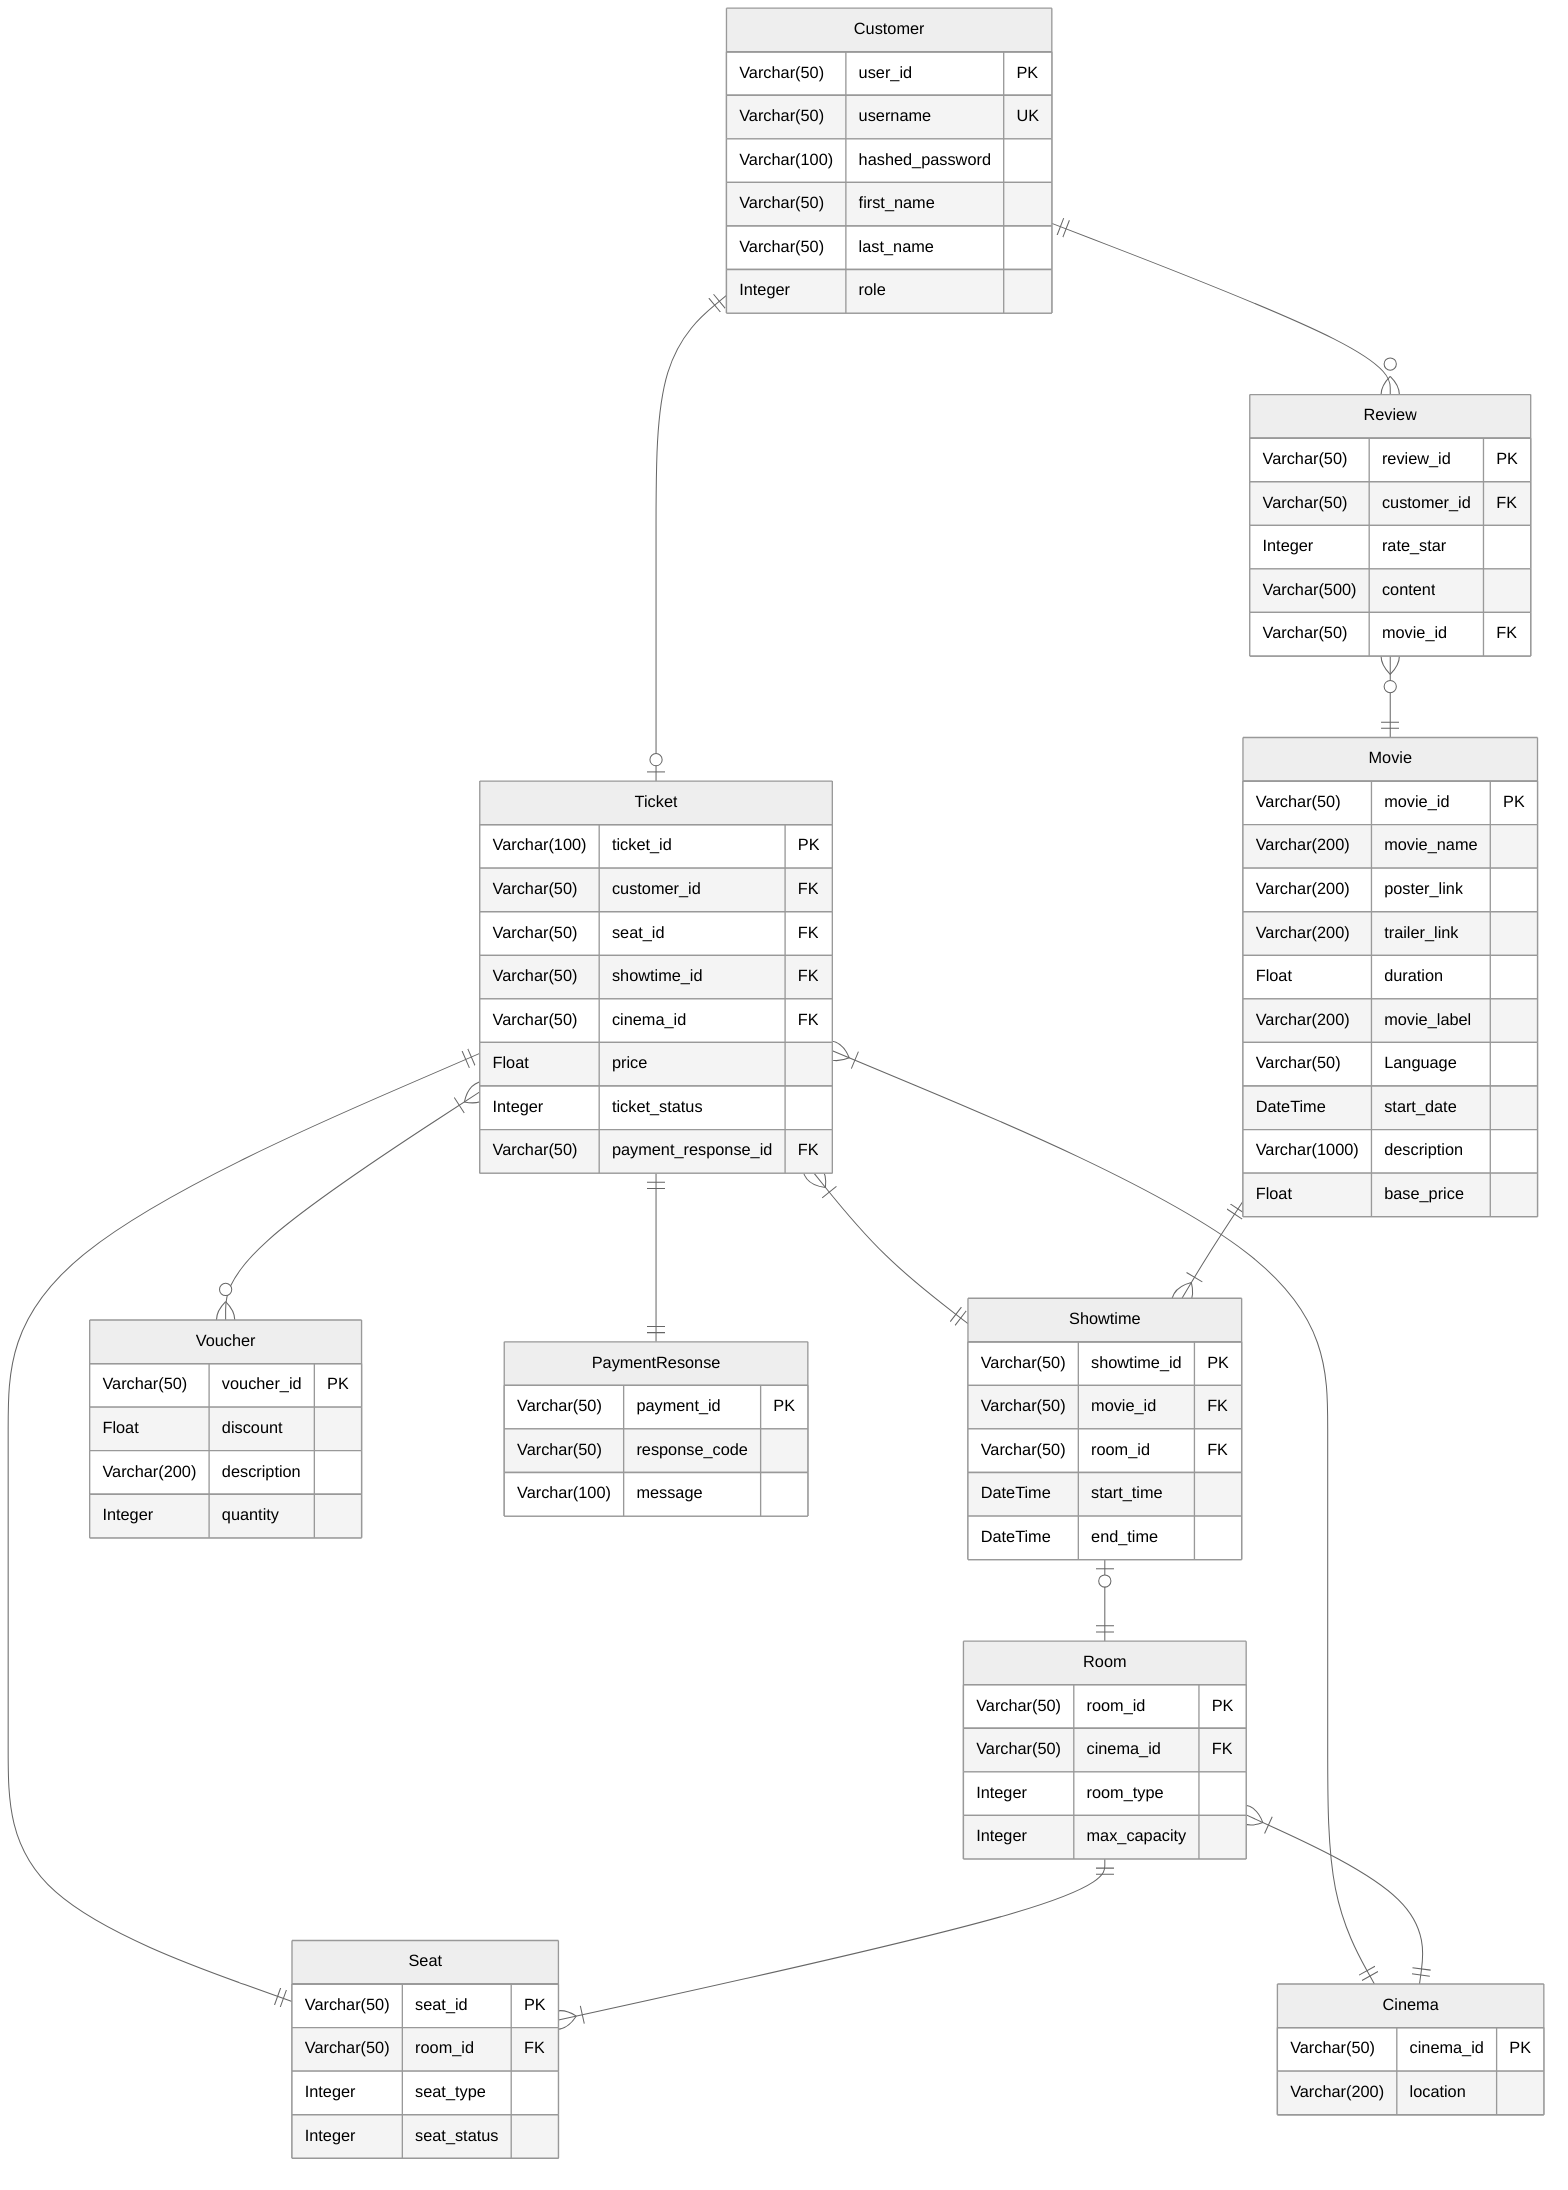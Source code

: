 ---
config:
  theme: neutral
---
erDiagram
    Customer {
        Varchar(50) user_id PK
        Varchar(50) username UK
        Varchar(100) hashed_password
        Varchar(50) first_name
        Varchar(50) last_name
        Integer role
    }
    Ticket {
        Varchar(100) ticket_id PK
        Varchar(50) customer_id FK
        Varchar(50) seat_id FK
        Varchar(50) showtime_id FK
        Varchar(50) cinema_id FK
        Float price
        Integer ticket_status
        Varchar(50) payment_response_id FK
    }
    Movie {
        Varchar(50) movie_id PK
        Varchar(200) movie_name
        Varchar(200) poster_link
        Varchar(200) trailer_link
        Float duration
        Varchar(200) movie_label
        Varchar(50) Language
        DateTime start_date
        Varchar(1000) description
        Float base_price
    }
    Review {
        Varchar(50) review_id PK
        Varchar(50) customer_id FK
        Integer rate_star
        Varchar(500) content
        Varchar(50) movie_id FK
    }
    Showtime {
        Varchar(50) showtime_id PK
        Varchar(50) movie_id FK
        Varchar(50) room_id FK
        DateTime start_time
        DateTime end_time
    }
    Room {
        Varchar(50) room_id PK
        Varchar(50) cinema_id FK
        Integer room_type
        Integer max_capacity
    }
    Cinema {
        Varchar(50) cinema_id PK
        Varchar(200) location
    }
    Voucher {
        Varchar(50) voucher_id PK
        Float discount
        Varchar(200) description
        Integer quantity
    }
    PaymentResonse{
        Varchar(50) payment_id PK
        Varchar(50) response_code
        Varchar(100) message
    }
    Seat {
        Varchar(50) seat_id PK
        Varchar(50) room_id FK
        Integer seat_type
        Integer seat_status
    }
    Customer ||--o| Ticket : ""
    Ticket ||--|| Seat : ""
    Ticket }|--|| Showtime : ""
    Ticket }|--|| Cinema : ""
    Ticket }|--o{ Voucher : ""
    Ticket ||--|| PaymentResonse : ""
    Review }o--|| Movie : ""
    Movie ||--|{ Showtime: ""
    Showtime |o--|| Room : ""
    Room }|--|| Cinema : ""
    Room ||--|{ Seat:""
    Customer ||--o{ Review :""